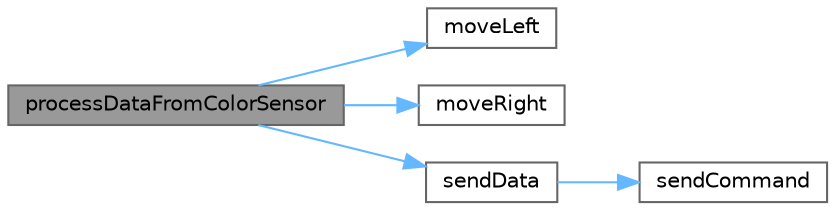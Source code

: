 digraph "processDataFromColorSensor"
{
 // LATEX_PDF_SIZE
  bgcolor="transparent";
  edge [fontname=Helvetica,fontsize=10,labelfontname=Helvetica,labelfontsize=10];
  node [fontname=Helvetica,fontsize=10,shape=box,height=0.2,width=0.4];
  rankdir="LR";
  Node1 [id="Node000001",label="processDataFromColorSensor",height=0.2,width=0.4,color="gray40", fillcolor="grey60", style="filled", fontcolor="black",tooltip="Processes received data from the color sensor."];
  Node1 -> Node2 [id="edge1_Node000001_Node000002",color="steelblue1",style="solid",tooltip=" "];
  Node2 [id="Node000002",label="moveLeft",height=0.2,width=0.4,color="grey40", fillcolor="white", style="filled",URL="$_s_e_r_v_o_8c.html#a79e0ffb3627637312d9490214ce15746",tooltip="Move servo to leftmost position."];
  Node1 -> Node3 [id="edge2_Node000001_Node000003",color="steelblue1",style="solid",tooltip=" "];
  Node3 [id="Node000003",label="moveRight",height=0.2,width=0.4,color="grey40", fillcolor="white", style="filled",URL="$_s_e_r_v_o_8c.html#a110abe3fbd973c9e85403c9d16581851",tooltip="Move servo to rightmost position."];
  Node1 -> Node4 [id="edge3_Node000001_Node000004",color="steelblue1",style="solid",tooltip=" "];
  Node4 [id="Node000004",label="sendData",height=0.2,width=0.4,color="grey40", fillcolor="white", style="filled",URL="$_w_i_f_i_8c.html#a4e1d99ad3a0d84d1f32cba4586225e15",tooltip="Sends data via TCP."];
  Node4 -> Node5 [id="edge4_Node000004_Node000005",color="steelblue1",style="solid",tooltip=" "];
  Node5 [id="Node000005",label="sendCommand",height=0.2,width=0.4,color="grey40", fillcolor="white", style="filled",URL="$_w_i_f_i_8c.html#a24ddf9541290b087af9974b720d1c794",tooltip="Sends a command string via UART1."];
}
